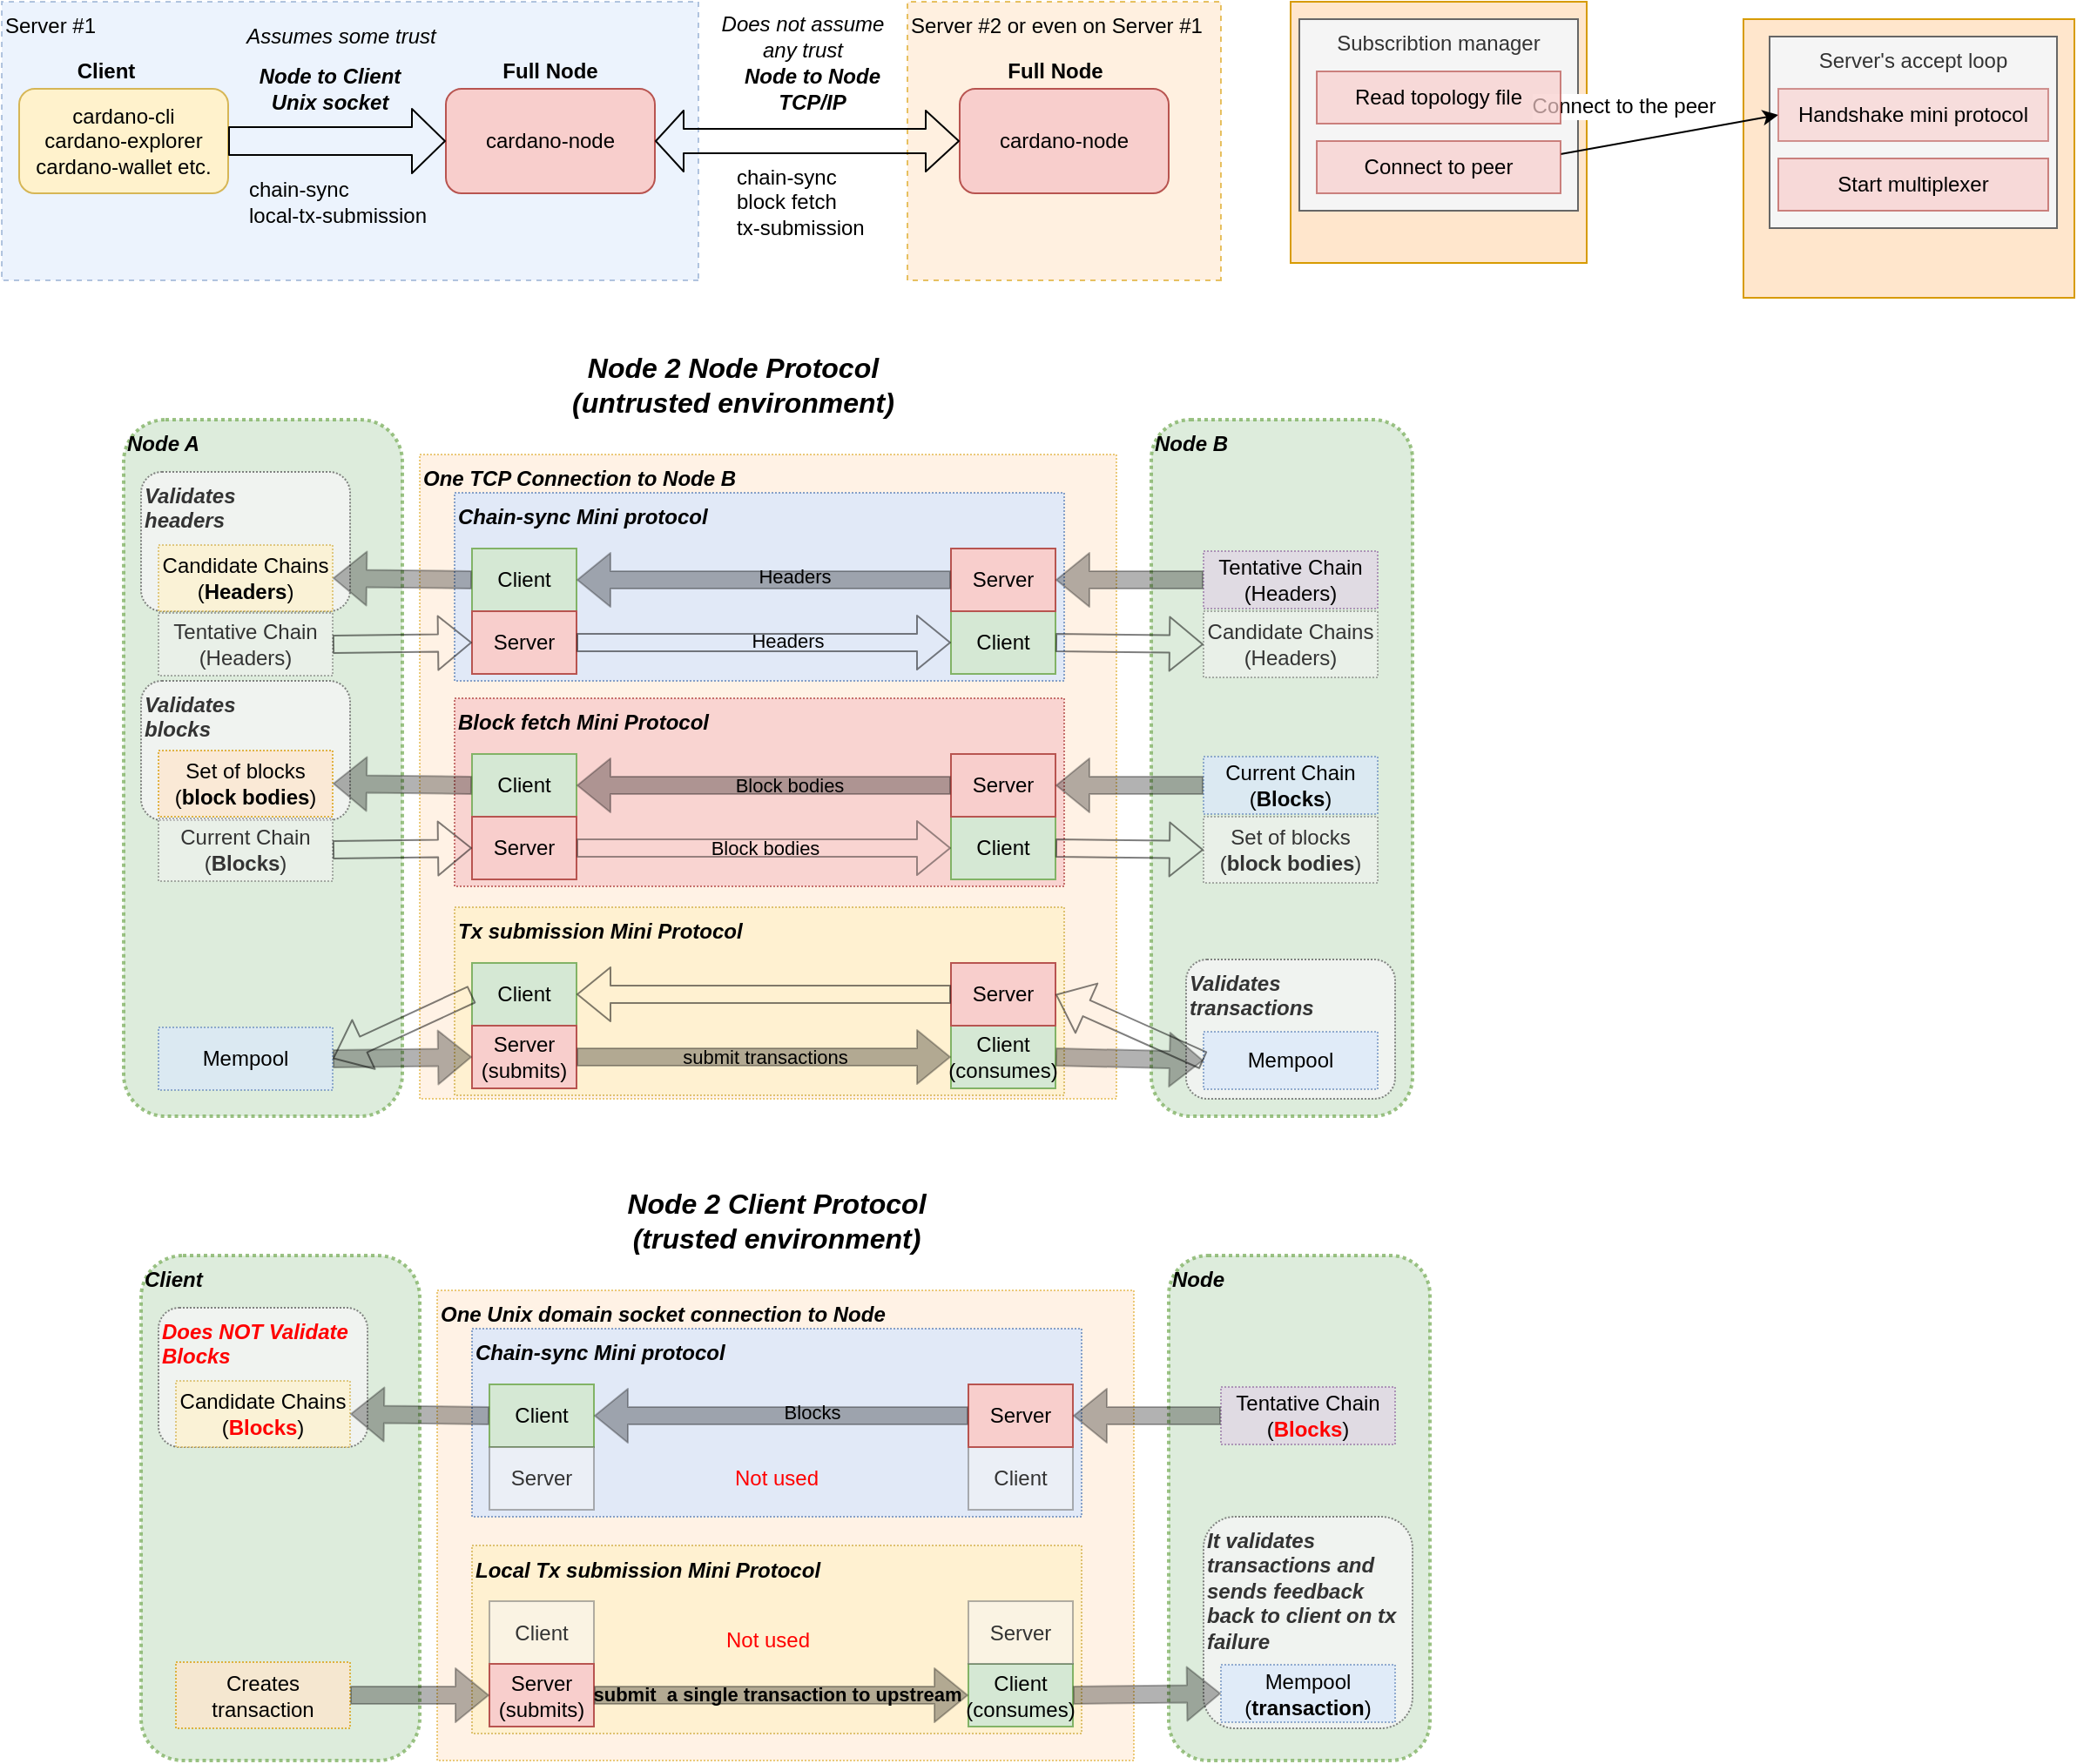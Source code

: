<mxfile version="13.3.0" type="github">
  <diagram id="o-6-cCsUGdHhvSfyFfvp" name="Page-1">
    <mxGraphModel dx="1186" dy="685" grid="1" gridSize="10" guides="1" tooltips="1" connect="1" arrows="1" fold="1" page="1" pageScale="1" pageWidth="1169" pageHeight="827" math="0" shadow="0">
      <root>
        <mxCell id="0" />
        <mxCell id="1" parent="0" />
        <mxCell id="Vj0UT3delDftL0-DLVxF-66" value="Node A" style="rounded=1;whiteSpace=wrap;html=1;dashed=1;dashPattern=1 1;labelBackgroundColor=none;opacity=80;align=left;perimeterSpacing=0;strokeColor=#82b366;strokeWidth=2;verticalAlign=top;fontStyle=3;fillColor=#d5e8d4;" vertex="1" parent="1">
          <mxGeometry x="110" y="280" width="160" height="400" as="geometry" />
        </mxCell>
        <mxCell id="Vj0UT3delDftL0-DLVxF-70" value="Validates &lt;br&gt;blocks" style="rounded=1;whiteSpace=wrap;html=1;dashed=1;dashPattern=1 1;labelBackgroundColor=none;opacity=80;align=left;verticalAlign=top;fillColor=#f5f5f5;strokeColor=#666666;fontStyle=3;fontColor=#333333;" vertex="1" parent="1">
          <mxGeometry x="120" y="430" width="120" height="80" as="geometry" />
        </mxCell>
        <mxCell id="Vj0UT3delDftL0-DLVxF-67" value="Node B" style="rounded=1;whiteSpace=wrap;html=1;dashed=1;dashPattern=1 1;labelBackgroundColor=none;opacity=80;align=left;perimeterSpacing=0;strokeColor=#82b366;strokeWidth=2;verticalAlign=top;fontStyle=3;fillColor=#d5e8d4;" vertex="1" parent="1">
          <mxGeometry x="700" y="280" width="150" height="400" as="geometry" />
        </mxCell>
        <mxCell id="Vj0UT3delDftL0-DLVxF-68" value="Validates transactions" style="rounded=1;whiteSpace=wrap;html=1;dashed=1;dashPattern=1 1;labelBackgroundColor=none;opacity=80;align=left;verticalAlign=top;fillColor=#f5f5f5;strokeColor=#666666;fontStyle=3;fontColor=#333333;" vertex="1" parent="1">
          <mxGeometry x="720" y="590" width="120" height="80" as="geometry" />
        </mxCell>
        <mxCell id="Vj0UT3delDftL0-DLVxF-64" value="Validates &lt;br&gt;headers" style="rounded=1;whiteSpace=wrap;html=1;dashed=1;dashPattern=1 1;labelBackgroundColor=none;opacity=80;align=left;verticalAlign=top;fillColor=#f5f5f5;strokeColor=#666666;fontStyle=3;fontColor=#333333;" vertex="1" parent="1">
          <mxGeometry x="120" y="310" width="120" height="80" as="geometry" />
        </mxCell>
        <mxCell id="Vj0UT3delDftL0-DLVxF-9" value="One TCP Connection to Node B" style="rounded=0;whiteSpace=wrap;html=1;align=left;verticalAlign=top;dashed=1;dashPattern=1 1;fillColor=#ffe6cc;strokeColor=#d79b00;opacity=50;fontStyle=3" vertex="1" parent="1">
          <mxGeometry x="280" y="300" width="400" height="370" as="geometry" />
        </mxCell>
        <mxCell id="Vj0UT3delDftL0-DLVxF-20" value="Chain-sync Mini protocol" style="rounded=0;whiteSpace=wrap;html=1;dashed=1;dashPattern=1 1;opacity=80;align=left;verticalAlign=top;fillColor=#dae8fc;strokeColor=#6c8ebf;fontStyle=3;perimeterSpacing=1;" vertex="1" parent="1">
          <mxGeometry x="300" y="322" width="350" height="108" as="geometry" />
        </mxCell>
        <mxCell id="mXt_HiQNrAfsVmuwmWfo-2" value="Server #2 or even on Server #1" style="rounded=0;whiteSpace=wrap;html=1;shadow=0;verticalAlign=top;align=left;labelBackgroundColor=none;fillColor=#ffe6cc;strokeColor=#d79b00;dashed=1;direction=west;comic=0;opacity=60;" parent="1" vertex="1">
          <mxGeometry x="560" y="40" width="180" height="160" as="geometry" />
        </mxCell>
        <mxCell id="mXt_HiQNrAfsVmuwmWfo-1" value="Server #1" style="rounded=0;whiteSpace=wrap;html=1;shadow=0;verticalAlign=top;align=left;labelBackgroundColor=none;fillColor=#dae8fc;strokeColor=#6c8ebf;dashed=1;direction=west;comic=0;opacity=50;" parent="1" vertex="1">
          <mxGeometry x="40" y="40" width="400" height="160" as="geometry" />
        </mxCell>
        <mxCell id="l2yK3TH7M7PTGYh5xhXL-1" value="cardano-node" style="rounded=1;whiteSpace=wrap;html=1;fillColor=#f8cecc;strokeColor=#b85450;" parent="1" vertex="1">
          <mxGeometry x="295" y="90" width="120" height="60" as="geometry" />
        </mxCell>
        <mxCell id="l2yK3TH7M7PTGYh5xhXL-2" value="cardano-node" style="rounded=1;whiteSpace=wrap;html=1;fillColor=#f8cecc;strokeColor=#b85450;" parent="1" vertex="1">
          <mxGeometry x="590" y="90" width="120" height="60" as="geometry" />
        </mxCell>
        <mxCell id="l2yK3TH7M7PTGYh5xhXL-3" value="cardano-cli&lt;br&gt;cardano-explorer&lt;br&gt;&lt;span&gt;cardano-wallet etc.&lt;/span&gt;" style="rounded=1;whiteSpace=wrap;html=1;align=center;fillColor=#fff2cc;strokeColor=#d6b656;" parent="1" vertex="1">
          <mxGeometry x="50" y="90" width="120" height="60" as="geometry" />
        </mxCell>
        <mxCell id="l2yK3TH7M7PTGYh5xhXL-8" value="chain-sync&lt;br&gt;block fetch&lt;br&gt;tx-submission" style="text;html=1;strokeColor=none;fillColor=none;align=left;verticalAlign=middle;whiteSpace=wrap;rounded=0;" parent="1" vertex="1">
          <mxGeometry x="460" y="135" width="90" height="40" as="geometry" />
        </mxCell>
        <mxCell id="l2yK3TH7M7PTGYh5xhXL-9" value="chain-sync&lt;br&gt;local-tx-submission" style="text;html=1;strokeColor=none;fillColor=none;align=left;verticalAlign=middle;whiteSpace=wrap;rounded=0;" parent="1" vertex="1">
          <mxGeometry x="180" y="140" width="110" height="30" as="geometry" />
        </mxCell>
        <mxCell id="l2yK3TH7M7PTGYh5xhXL-11" value="Full Node" style="text;html=1;strokeColor=none;fillColor=none;align=center;verticalAlign=middle;whiteSpace=wrap;rounded=0;fontSize=12;fontStyle=1" parent="1" vertex="1">
          <mxGeometry x="310" y="70" width="90" height="20" as="geometry" />
        </mxCell>
        <mxCell id="l2yK3TH7M7PTGYh5xhXL-12" value="Client" style="text;html=1;strokeColor=none;fillColor=none;align=center;verticalAlign=middle;whiteSpace=wrap;rounded=0;fontSize=12;fontStyle=1" parent="1" vertex="1">
          <mxGeometry x="80" y="70" width="40" height="20" as="geometry" />
        </mxCell>
        <mxCell id="l2yK3TH7M7PTGYh5xhXL-14" value="" style="rounded=0;whiteSpace=wrap;html=1;fillColor=#ffe6cc;strokeColor=#d79b00;glass=0;shadow=0;comic=0;" parent="1" vertex="1">
          <mxGeometry x="780" y="40" width="170" height="150" as="geometry" />
        </mxCell>
        <mxCell id="l2yK3TH7M7PTGYh5xhXL-16" value="Subscribtion manager" style="rounded=0;whiteSpace=wrap;html=1;shadow=0;glass=0;comic=0;fontSize=12;align=center;fillColor=#f5f5f5;strokeColor=#666666;fontColor=#333333;verticalAlign=top;" parent="1" vertex="1">
          <mxGeometry x="785" y="50" width="160" height="110" as="geometry" />
        </mxCell>
        <mxCell id="l2yK3TH7M7PTGYh5xhXL-17" value="" style="rounded=0;whiteSpace=wrap;html=1;fillColor=#ffe6cc;strokeColor=#d79b00;glass=0;shadow=0;comic=0;" parent="1" vertex="1">
          <mxGeometry x="1040" y="50" width="190" height="160" as="geometry" />
        </mxCell>
        <mxCell id="l2yK3TH7M7PTGYh5xhXL-18" value="Server&#39;s accept loop" style="rounded=0;whiteSpace=wrap;html=1;shadow=0;glass=0;comic=0;fontSize=12;align=center;fillColor=#f5f5f5;strokeColor=#666666;fontColor=#333333;verticalAlign=top;" parent="1" vertex="1">
          <mxGeometry x="1055" y="60" width="165" height="110" as="geometry" />
        </mxCell>
        <mxCell id="l2yK3TH7M7PTGYh5xhXL-19" value="" style="endArrow=classic;html=1;fontSize=12;exitX=1;exitY=0.25;exitDx=0;exitDy=0;entryX=0;entryY=0.5;entryDx=0;entryDy=0;" parent="1" source="l2yK3TH7M7PTGYh5xhXL-27" target="l2yK3TH7M7PTGYh5xhXL-22" edge="1">
          <mxGeometry width="50" height="50" relative="1" as="geometry">
            <mxPoint x="1160" y="130" as="sourcePoint" />
            <mxPoint x="1165" y="88" as="targetPoint" />
          </mxGeometry>
        </mxCell>
        <mxCell id="l2yK3TH7M7PTGYh5xhXL-20" value="Connect to the peer" style="edgeLabel;html=1;align=center;verticalAlign=middle;resizable=0;points=[];fontSize=12;" parent="l2yK3TH7M7PTGYh5xhXL-19" vertex="1" connectable="0">
          <mxGeometry x="-0.104" relative="1" as="geometry">
            <mxPoint x="-20.66" y="-17.89" as="offset" />
          </mxGeometry>
        </mxCell>
        <mxCell id="l2yK3TH7M7PTGYh5xhXL-22" value="Handshake mini protocol" style="rounded=0;whiteSpace=wrap;html=1;shadow=0;glass=0;comic=0;fontSize=12;align=center;fillColor=#f8cecc;strokeColor=#b85450;opacity=60;" parent="1" vertex="1">
          <mxGeometry x="1060" y="90" width="155" height="30" as="geometry" />
        </mxCell>
        <mxCell id="l2yK3TH7M7PTGYh5xhXL-23" value="Start multiplexer" style="rounded=0;whiteSpace=wrap;html=1;shadow=0;glass=0;comic=0;fontSize=12;align=center;fillColor=#f8cecc;strokeColor=#b85450;opacity=70;" parent="1" vertex="1">
          <mxGeometry x="1060" y="130" width="155" height="30" as="geometry" />
        </mxCell>
        <mxCell id="l2yK3TH7M7PTGYh5xhXL-25" value="Read topology file" style="rounded=0;whiteSpace=wrap;html=1;shadow=0;glass=0;comic=0;fontSize=12;opacity=70;align=center;fillColor=#f8cecc;strokeColor=#b85450;" parent="1" vertex="1">
          <mxGeometry x="795" y="80" width="140" height="30" as="geometry" />
        </mxCell>
        <mxCell id="l2yK3TH7M7PTGYh5xhXL-27" value="Connect to peer" style="rounded=0;whiteSpace=wrap;html=1;shadow=0;glass=0;comic=0;fontSize=12;opacity=70;align=center;fillColor=#f8cecc;strokeColor=#b85450;" parent="1" vertex="1">
          <mxGeometry x="795" y="120" width="140" height="30" as="geometry" />
        </mxCell>
        <mxCell id="mXt_HiQNrAfsVmuwmWfo-3" value="Full Node" style="text;html=1;strokeColor=none;fillColor=none;align=center;verticalAlign=middle;whiteSpace=wrap;rounded=0;fontSize=12;fontStyle=1" parent="1" vertex="1">
          <mxGeometry x="600" y="70" width="90" height="20" as="geometry" />
        </mxCell>
        <mxCell id="mXt_HiQNrAfsVmuwmWfo-4" value="" style="shape=flexArrow;endArrow=classic;startArrow=classic;html=1;strokeWidth=1;fontSize=12;width=14;startSize=5;entryX=0;entryY=0.5;entryDx=0;entryDy=0;exitX=1;exitY=0.5;exitDx=0;exitDy=0;" parent="1" source="l2yK3TH7M7PTGYh5xhXL-1" target="l2yK3TH7M7PTGYh5xhXL-2" edge="1">
          <mxGeometry width="50" height="50" relative="1" as="geometry">
            <mxPoint x="430" y="220" as="sourcePoint" />
            <mxPoint x="610" y="200" as="targetPoint" />
          </mxGeometry>
        </mxCell>
        <mxCell id="mXt_HiQNrAfsVmuwmWfo-6" value="Node to Node&lt;br&gt;TCP/IP" style="edgeLabel;html=1;align=center;verticalAlign=middle;resizable=0;points=[];fontSize=12;labelBackgroundColor=none;fontStyle=3" parent="mXt_HiQNrAfsVmuwmWfo-4" vertex="1" connectable="0">
          <mxGeometry x="-0.067" y="3" relative="1" as="geometry">
            <mxPoint x="8" y="-27" as="offset" />
          </mxGeometry>
        </mxCell>
        <mxCell id="mXt_HiQNrAfsVmuwmWfo-5" value="" style="shape=flexArrow;endArrow=classic;html=1;strokeWidth=1;fontSize=12;exitX=1;exitY=0.5;exitDx=0;exitDy=0;entryX=0;entryY=0.5;entryDx=0;entryDy=0;width=16;endSize=6;" parent="1" source="l2yK3TH7M7PTGYh5xhXL-3" target="l2yK3TH7M7PTGYh5xhXL-1" edge="1">
          <mxGeometry width="50" height="50" relative="1" as="geometry">
            <mxPoint x="275" y="270" as="sourcePoint" />
            <mxPoint x="325" y="220" as="targetPoint" />
          </mxGeometry>
        </mxCell>
        <mxCell id="mXt_HiQNrAfsVmuwmWfo-7" value="Node to Client&lt;br&gt;Unix socket" style="edgeLabel;html=1;align=center;verticalAlign=middle;resizable=0;points=[];fontSize=12;labelBackgroundColor=none;fontStyle=3" parent="mXt_HiQNrAfsVmuwmWfo-5" vertex="1" connectable="0">
          <mxGeometry x="-0.246" y="-1" relative="1" as="geometry">
            <mxPoint x="11" y="-31" as="offset" />
          </mxGeometry>
        </mxCell>
        <mxCell id="mXt_HiQNrAfsVmuwmWfo-10" value="Assumes some trust" style="text;html=1;strokeColor=none;fillColor=none;align=center;verticalAlign=middle;whiteSpace=wrap;rounded=0;shadow=0;dashed=1;comic=0;labelBackgroundColor=none;fontSize=12;opacity=60;fontStyle=2" parent="1" vertex="1">
          <mxGeometry x="175" y="50" width="120" height="20" as="geometry" />
        </mxCell>
        <mxCell id="mXt_HiQNrAfsVmuwmWfo-11" value="Does not assume&lt;br&gt;any trust" style="text;html=1;strokeColor=none;fillColor=none;align=center;verticalAlign=middle;whiteSpace=wrap;rounded=0;shadow=0;dashed=1;comic=0;labelBackgroundColor=none;fontSize=12;opacity=60;fontStyle=2" parent="1" vertex="1">
          <mxGeometry x="440" y="50" width="120" height="20" as="geometry" />
        </mxCell>
        <mxCell id="Vj0UT3delDftL0-DLVxF-5" value="" style="group" vertex="1" connectable="0" parent="1">
          <mxGeometry x="310" y="354" width="450" height="180" as="geometry" />
        </mxCell>
        <mxCell id="Vj0UT3delDftL0-DLVxF-1" value="Client" style="rounded=0;whiteSpace=wrap;html=1;fillColor=#d5e8d4;strokeColor=#82b366;" vertex="1" parent="Vj0UT3delDftL0-DLVxF-5">
          <mxGeometry width="60" height="36" as="geometry" />
        </mxCell>
        <mxCell id="Vj0UT3delDftL0-DLVxF-2" value="Server" style="rounded=0;whiteSpace=wrap;html=1;fillColor=#f8cecc;strokeColor=#b85450;" vertex="1" parent="Vj0UT3delDftL0-DLVxF-5">
          <mxGeometry y="36" width="60" height="36" as="geometry" />
        </mxCell>
        <mxCell id="Vj0UT3delDftL0-DLVxF-7" value="" style="shape=flexArrow;endArrow=classic;html=1;exitX=1;exitY=0.5;exitDx=0;exitDy=0;entryX=0;entryY=0.5;entryDx=0;entryDy=0;strokeColor=none;" edge="1" parent="1" source="Vj0UT3delDftL0-DLVxF-1" target="Vj0UT3delDftL0-DLVxF-4">
          <mxGeometry width="50" height="50" relative="1" as="geometry">
            <mxPoint x="560" y="480" as="sourcePoint" />
            <mxPoint x="610" y="430" as="targetPoint" />
          </mxGeometry>
        </mxCell>
        <mxCell id="Vj0UT3delDftL0-DLVxF-3" value="Client" style="rounded=0;whiteSpace=wrap;html=1;fillColor=#d5e8d4;strokeColor=#82b366;" vertex="1" parent="1">
          <mxGeometry x="585" y="390" width="60" height="36" as="geometry" />
        </mxCell>
        <mxCell id="Vj0UT3delDftL0-DLVxF-4" value="Server" style="rounded=0;whiteSpace=wrap;html=1;fillColor=#f8cecc;strokeColor=#b85450;" vertex="1" parent="1">
          <mxGeometry x="585" y="354" width="60" height="36" as="geometry" />
        </mxCell>
        <mxCell id="Vj0UT3delDftL0-DLVxF-15" value="" style="shape=flexArrow;endArrow=classic;html=1;entryX=1;entryY=0.5;entryDx=0;entryDy=0;exitX=0;exitY=0.5;exitDx=0;exitDy=0;shadow=0;comic=0;fillColor=#000000;gradientColor=none;opacity=30;" edge="1" parent="1" source="Vj0UT3delDftL0-DLVxF-4" target="Vj0UT3delDftL0-DLVxF-1">
          <mxGeometry width="50" height="50" relative="1" as="geometry">
            <mxPoint x="690" y="480" as="sourcePoint" />
            <mxPoint x="740" y="430" as="targetPoint" />
          </mxGeometry>
        </mxCell>
        <mxCell id="Vj0UT3delDftL0-DLVxF-59" value="Headers" style="edgeLabel;html=1;align=center;verticalAlign=middle;resizable=0;points=[];labelBackgroundColor=none;" vertex="1" connectable="0" parent="Vj0UT3delDftL0-DLVxF-15">
          <mxGeometry x="-0.163" y="-2" relative="1" as="geometry">
            <mxPoint as="offset" />
          </mxGeometry>
        </mxCell>
        <mxCell id="Vj0UT3delDftL0-DLVxF-16" value="" style="shape=flexArrow;endArrow=classic;html=1;entryX=0;entryY=0.5;entryDx=0;entryDy=0;opacity=50;" edge="1" parent="1" source="Vj0UT3delDftL0-DLVxF-2" target="Vj0UT3delDftL0-DLVxF-3">
          <mxGeometry width="50" height="50" relative="1" as="geometry">
            <mxPoint x="690" y="480" as="sourcePoint" />
            <mxPoint x="740" y="430" as="targetPoint" />
          </mxGeometry>
        </mxCell>
        <mxCell id="Vj0UT3delDftL0-DLVxF-60" value="Headers" style="edgeLabel;html=1;align=center;verticalAlign=middle;resizable=0;points=[];labelBackgroundColor=none;" vertex="1" connectable="0" parent="Vj0UT3delDftL0-DLVxF-16">
          <mxGeometry x="0.126" y="1" relative="1" as="geometry">
            <mxPoint as="offset" />
          </mxGeometry>
        </mxCell>
        <mxCell id="Vj0UT3delDftL0-DLVxF-17" value="Candidate Chains&lt;br&gt;&lt;div&gt;(&lt;b&gt;Headers&lt;/b&gt;)&lt;/div&gt;" style="rounded=0;whiteSpace=wrap;html=1;dashed=1;dashPattern=1 1;opacity=70;align=center;fillColor=#fff2cc;strokeColor=#d6b656;verticalAlign=middle;" vertex="1" parent="1">
          <mxGeometry x="130" y="352" width="100" height="38" as="geometry" />
        </mxCell>
        <mxCell id="Vj0UT3delDftL0-DLVxF-18" value="" style="shape=flexArrow;endArrow=classic;html=1;entryX=1;entryY=0.5;entryDx=0;entryDy=0;exitX=0;exitY=0.5;exitDx=0;exitDy=0;fillColor=#080808;opacity=30;" edge="1" parent="1" source="Vj0UT3delDftL0-DLVxF-1" target="Vj0UT3delDftL0-DLVxF-17">
          <mxGeometry width="50" height="50" relative="1" as="geometry">
            <mxPoint x="680" y="480" as="sourcePoint" />
            <mxPoint x="730" y="430" as="targetPoint" />
          </mxGeometry>
        </mxCell>
        <mxCell id="Vj0UT3delDftL0-DLVxF-21" value="Tentative Chain&lt;br&gt;&lt;div&gt;&lt;span&gt;(Headers)&lt;/span&gt;&lt;/div&gt;" style="rounded=0;whiteSpace=wrap;html=1;dashed=1;dashPattern=1 1;opacity=70;align=center;fillColor=#e1d5e7;strokeColor=#9673a6;verticalAlign=middle;" vertex="1" parent="1">
          <mxGeometry x="730" y="355.5" width="100" height="33" as="geometry" />
        </mxCell>
        <mxCell id="Vj0UT3delDftL0-DLVxF-22" value="" style="shape=flexArrow;endArrow=classic;html=1;entryX=1;entryY=0.5;entryDx=0;entryDy=0;exitX=0;exitY=0.5;exitDx=0;exitDy=0;fillColor=#000000;opacity=30;" edge="1" parent="1" source="Vj0UT3delDftL0-DLVxF-21" target="Vj0UT3delDftL0-DLVxF-4">
          <mxGeometry width="50" height="50" relative="1" as="geometry">
            <mxPoint x="630" y="480" as="sourcePoint" />
            <mxPoint x="680" y="430" as="targetPoint" />
          </mxGeometry>
        </mxCell>
        <mxCell id="Vj0UT3delDftL0-DLVxF-23" value="Tentative Chain&lt;br&gt;&lt;div&gt;&lt;span&gt;(Headers)&lt;/span&gt;&lt;/div&gt;" style="rounded=0;whiteSpace=wrap;html=1;dashed=1;dashPattern=1 1;opacity=50;align=center;fillColor=#f5f5f5;strokeColor=#666666;verticalAlign=middle;fontColor=#333333;" vertex="1" parent="1">
          <mxGeometry x="130" y="391" width="100" height="36" as="geometry" />
        </mxCell>
        <mxCell id="Vj0UT3delDftL0-DLVxF-24" value="Candidate Chains&lt;br&gt;&lt;div style=&quot;&quot;&gt;&lt;span&gt;(Headers)&lt;/span&gt;&lt;/div&gt;" style="rounded=0;whiteSpace=wrap;html=1;dashed=1;dashPattern=1 1;opacity=50;align=center;fillColor=#f5f5f5;strokeColor=#666666;verticalAlign=middle;fontColor=#333333;" vertex="1" parent="1">
          <mxGeometry x="730" y="390" width="100" height="38" as="geometry" />
        </mxCell>
        <mxCell id="Vj0UT3delDftL0-DLVxF-25" value="" style="shape=flexArrow;endArrow=classic;html=1;entryX=0;entryY=0.5;entryDx=0;entryDy=0;exitX=1;exitY=0.5;exitDx=0;exitDy=0;opacity=50;" edge="1" parent="1" source="Vj0UT3delDftL0-DLVxF-3" target="Vj0UT3delDftL0-DLVxF-24">
          <mxGeometry width="50" height="50" relative="1" as="geometry">
            <mxPoint x="410" y="510" as="sourcePoint" />
            <mxPoint x="460" y="460" as="targetPoint" />
          </mxGeometry>
        </mxCell>
        <mxCell id="Vj0UT3delDftL0-DLVxF-26" value="" style="shape=flexArrow;endArrow=classic;html=1;entryX=0;entryY=0.5;entryDx=0;entryDy=0;exitX=1;exitY=0.5;exitDx=0;exitDy=0;opacity=50;" edge="1" parent="1" source="Vj0UT3delDftL0-DLVxF-23" target="Vj0UT3delDftL0-DLVxF-2">
          <mxGeometry width="50" height="50" relative="1" as="geometry">
            <mxPoint x="215" y="490" as="sourcePoint" />
            <mxPoint x="265" y="440" as="targetPoint" />
          </mxGeometry>
        </mxCell>
        <mxCell id="Vj0UT3delDftL0-DLVxF-27" value="Block fetch Mini Protocol" style="rounded=0;whiteSpace=wrap;html=1;dashed=1;dashPattern=1 1;opacity=80;align=left;verticalAlign=top;fillColor=#f8cecc;strokeColor=#b85450;fontStyle=3" vertex="1" parent="1">
          <mxGeometry x="300" y="440" width="350" height="108" as="geometry" />
        </mxCell>
        <mxCell id="Vj0UT3delDftL0-DLVxF-28" value="Client" style="rounded=0;whiteSpace=wrap;html=1;fillColor=#d5e8d4;strokeColor=#82b366;" vertex="1" parent="1">
          <mxGeometry x="310" y="472" width="60" height="36" as="geometry" />
        </mxCell>
        <mxCell id="Vj0UT3delDftL0-DLVxF-29" value="Server" style="rounded=0;whiteSpace=wrap;html=1;fillColor=#f8cecc;strokeColor=#b85450;" vertex="1" parent="1">
          <mxGeometry x="310" y="508" width="60" height="36" as="geometry" />
        </mxCell>
        <mxCell id="Vj0UT3delDftL0-DLVxF-30" value="" style="shape=flexArrow;endArrow=classic;html=1;exitX=1;exitY=0.5;exitDx=0;exitDy=0;entryX=0;entryY=0.5;entryDx=0;entryDy=0;strokeColor=none;" edge="1" parent="1" source="Vj0UT3delDftL0-DLVxF-28" target="Vj0UT3delDftL0-DLVxF-32">
          <mxGeometry width="50" height="50" relative="1" as="geometry">
            <mxPoint x="560" y="598" as="sourcePoint" />
            <mxPoint x="610" y="548" as="targetPoint" />
          </mxGeometry>
        </mxCell>
        <mxCell id="Vj0UT3delDftL0-DLVxF-31" value="Client" style="rounded=0;whiteSpace=wrap;html=1;fillColor=#d5e8d4;strokeColor=#82b366;" vertex="1" parent="1">
          <mxGeometry x="585" y="508" width="60" height="36" as="geometry" />
        </mxCell>
        <mxCell id="Vj0UT3delDftL0-DLVxF-32" value="Server" style="rounded=0;whiteSpace=wrap;html=1;fillColor=#f8cecc;strokeColor=#b85450;" vertex="1" parent="1">
          <mxGeometry x="585" y="472" width="60" height="36" as="geometry" />
        </mxCell>
        <mxCell id="Vj0UT3delDftL0-DLVxF-33" value="" style="shape=flexArrow;endArrow=classic;html=1;entryX=1;entryY=0.5;entryDx=0;entryDy=0;exitX=0;exitY=0.5;exitDx=0;exitDy=0;fillColor=#000000;opacity=30;" edge="1" parent="1" source="Vj0UT3delDftL0-DLVxF-32" target="Vj0UT3delDftL0-DLVxF-28">
          <mxGeometry width="50" height="50" relative="1" as="geometry">
            <mxPoint x="690" y="598" as="sourcePoint" />
            <mxPoint x="740" y="548" as="targetPoint" />
          </mxGeometry>
        </mxCell>
        <mxCell id="Vj0UT3delDftL0-DLVxF-61" value="Block bodies" style="edgeLabel;html=1;align=center;verticalAlign=middle;resizable=0;points=[];labelBackgroundColor=none;" vertex="1" connectable="0" parent="Vj0UT3delDftL0-DLVxF-33">
          <mxGeometry x="-0.135" y="-2" relative="1" as="geometry">
            <mxPoint y="2" as="offset" />
          </mxGeometry>
        </mxCell>
        <mxCell id="Vj0UT3delDftL0-DLVxF-34" value="" style="shape=flexArrow;endArrow=classic;html=1;entryX=0;entryY=0.5;entryDx=0;entryDy=0;opacity=40;" edge="1" parent="1" source="Vj0UT3delDftL0-DLVxF-29" target="Vj0UT3delDftL0-DLVxF-31">
          <mxGeometry width="50" height="50" relative="1" as="geometry">
            <mxPoint x="690" y="598" as="sourcePoint" />
            <mxPoint x="740" y="548" as="targetPoint" />
          </mxGeometry>
        </mxCell>
        <mxCell id="Vj0UT3delDftL0-DLVxF-62" value="Block bodies" style="edgeLabel;html=1;align=center;verticalAlign=middle;resizable=0;points=[];labelBackgroundColor=none;" vertex="1" connectable="0" parent="Vj0UT3delDftL0-DLVxF-34">
          <mxGeometry x="0.005" relative="1" as="geometry">
            <mxPoint as="offset" />
          </mxGeometry>
        </mxCell>
        <mxCell id="Vj0UT3delDftL0-DLVxF-35" value="Set of blocks&lt;br&gt;(&lt;b&gt;block bodies&lt;/b&gt;)" style="rounded=0;whiteSpace=wrap;html=1;dashed=1;dashPattern=1 1;opacity=70;align=center;fillColor=#ffe6cc;strokeColor=#d79b00;verticalAlign=middle;" vertex="1" parent="1">
          <mxGeometry x="130" y="470" width="100" height="38" as="geometry" />
        </mxCell>
        <mxCell id="Vj0UT3delDftL0-DLVxF-36" value="" style="shape=flexArrow;endArrow=classic;html=1;entryX=1;entryY=0.5;entryDx=0;entryDy=0;exitX=0;exitY=0.5;exitDx=0;exitDy=0;fillColor=#000000;opacity=30;" edge="1" parent="1" source="Vj0UT3delDftL0-DLVxF-28" target="Vj0UT3delDftL0-DLVxF-35">
          <mxGeometry width="50" height="50" relative="1" as="geometry">
            <mxPoint x="680" y="598" as="sourcePoint" />
            <mxPoint x="730" y="548" as="targetPoint" />
          </mxGeometry>
        </mxCell>
        <mxCell id="Vj0UT3delDftL0-DLVxF-37" value="Current Chain&lt;br&gt;&lt;div&gt;(&lt;b&gt;Blocks&lt;/b&gt;)&lt;/div&gt;" style="rounded=0;whiteSpace=wrap;html=1;dashed=1;dashPattern=1 1;opacity=70;align=center;fillColor=#dae8fc;strokeColor=#6c8ebf;verticalAlign=middle;" vertex="1" parent="1">
          <mxGeometry x="730" y="473.5" width="100" height="33" as="geometry" />
        </mxCell>
        <mxCell id="Vj0UT3delDftL0-DLVxF-38" value="" style="shape=flexArrow;endArrow=classic;html=1;entryX=1;entryY=0.5;entryDx=0;entryDy=0;exitX=0;exitY=0.5;exitDx=0;exitDy=0;fillColor=#000000;opacity=30;" edge="1" parent="1" source="Vj0UT3delDftL0-DLVxF-37" target="Vj0UT3delDftL0-DLVxF-32">
          <mxGeometry width="50" height="50" relative="1" as="geometry">
            <mxPoint x="630" y="598" as="sourcePoint" />
            <mxPoint x="680" y="548" as="targetPoint" />
          </mxGeometry>
        </mxCell>
        <mxCell id="Vj0UT3delDftL0-DLVxF-39" value="Current Chain&lt;br&gt;&lt;div&gt;(&lt;b&gt;Blocks&lt;/b&gt;)&lt;/div&gt;" style="rounded=0;whiteSpace=wrap;html=1;dashed=1;dashPattern=1 1;opacity=50;align=center;fillColor=#f5f5f5;strokeColor=#666666;verticalAlign=middle;fontColor=#333333;" vertex="1" parent="1">
          <mxGeometry x="130" y="509" width="100" height="36" as="geometry" />
        </mxCell>
        <mxCell id="Vj0UT3delDftL0-DLVxF-40" value="Set of blocks&lt;br&gt;(&lt;b&gt;block bodies&lt;/b&gt;)" style="rounded=0;whiteSpace=wrap;html=1;dashed=1;dashPattern=1 1;opacity=50;align=center;fillColor=#f5f5f5;strokeColor=#666666;verticalAlign=middle;fontColor=#333333;" vertex="1" parent="1">
          <mxGeometry x="730" y="508" width="100" height="38" as="geometry" />
        </mxCell>
        <mxCell id="Vj0UT3delDftL0-DLVxF-41" value="" style="shape=flexArrow;endArrow=classic;html=1;entryX=0;entryY=0.5;entryDx=0;entryDy=0;exitX=1;exitY=0.5;exitDx=0;exitDy=0;opacity=50;" edge="1" parent="1" source="Vj0UT3delDftL0-DLVxF-31" target="Vj0UT3delDftL0-DLVxF-40">
          <mxGeometry width="50" height="50" relative="1" as="geometry">
            <mxPoint x="410" y="628" as="sourcePoint" />
            <mxPoint x="460" y="578" as="targetPoint" />
          </mxGeometry>
        </mxCell>
        <mxCell id="Vj0UT3delDftL0-DLVxF-42" value="" style="shape=flexArrow;endArrow=classic;html=1;entryX=0;entryY=0.5;entryDx=0;entryDy=0;exitX=1;exitY=0.5;exitDx=0;exitDy=0;opacity=50;" edge="1" parent="1" source="Vj0UT3delDftL0-DLVxF-39" target="Vj0UT3delDftL0-DLVxF-29">
          <mxGeometry width="50" height="50" relative="1" as="geometry">
            <mxPoint x="215" y="608" as="sourcePoint" />
            <mxPoint x="265" y="558" as="targetPoint" />
          </mxGeometry>
        </mxCell>
        <mxCell id="Vj0UT3delDftL0-DLVxF-43" value="Tx submission Mini Protocol" style="rounded=0;whiteSpace=wrap;html=1;dashed=1;dashPattern=1 1;opacity=80;align=left;verticalAlign=top;fillColor=#fff2cc;strokeColor=#d6b656;fontStyle=3" vertex="1" parent="1">
          <mxGeometry x="300" y="560" width="350" height="108" as="geometry" />
        </mxCell>
        <mxCell id="Vj0UT3delDftL0-DLVxF-44" value="Client" style="rounded=0;whiteSpace=wrap;html=1;fillColor=#d5e8d4;strokeColor=#82b366;" vertex="1" parent="1">
          <mxGeometry x="310" y="592" width="60" height="36" as="geometry" />
        </mxCell>
        <mxCell id="Vj0UT3delDftL0-DLVxF-45" value="Server&lt;br&gt;(submits)" style="rounded=0;whiteSpace=wrap;html=1;fillColor=#f8cecc;strokeColor=#b85450;" vertex="1" parent="1">
          <mxGeometry x="310" y="628" width="60" height="36" as="geometry" />
        </mxCell>
        <mxCell id="Vj0UT3delDftL0-DLVxF-46" value="" style="shape=flexArrow;endArrow=classic;html=1;exitX=1;exitY=0.5;exitDx=0;exitDy=0;entryX=0;entryY=0.5;entryDx=0;entryDy=0;strokeColor=none;" edge="1" parent="1" source="Vj0UT3delDftL0-DLVxF-44" target="Vj0UT3delDftL0-DLVxF-48">
          <mxGeometry width="50" height="50" relative="1" as="geometry">
            <mxPoint x="560" y="718" as="sourcePoint" />
            <mxPoint x="610" y="668" as="targetPoint" />
          </mxGeometry>
        </mxCell>
        <mxCell id="Vj0UT3delDftL0-DLVxF-47" value="Client (consumes)" style="rounded=0;whiteSpace=wrap;html=1;fillColor=#d5e8d4;strokeColor=#82b366;" vertex="1" parent="1">
          <mxGeometry x="585" y="628" width="60" height="36" as="geometry" />
        </mxCell>
        <mxCell id="Vj0UT3delDftL0-DLVxF-48" value="Server" style="rounded=0;whiteSpace=wrap;html=1;fillColor=#f8cecc;strokeColor=#b85450;" vertex="1" parent="1">
          <mxGeometry x="585" y="592" width="60" height="36" as="geometry" />
        </mxCell>
        <mxCell id="Vj0UT3delDftL0-DLVxF-53" value="Mempool" style="rounded=0;whiteSpace=wrap;html=1;dashed=1;dashPattern=1 1;opacity=70;align=center;fillColor=#dae8fc;strokeColor=#6c8ebf;verticalAlign=middle;" vertex="1" parent="1">
          <mxGeometry x="730" y="631.5" width="100" height="33" as="geometry" />
        </mxCell>
        <mxCell id="Vj0UT3delDftL0-DLVxF-55" value="Mempool" style="rounded=0;whiteSpace=wrap;html=1;dashed=1;dashPattern=1 1;opacity=70;align=center;fillColor=#dae8fc;strokeColor=#6c8ebf;verticalAlign=middle;" vertex="1" parent="1">
          <mxGeometry x="130" y="629" width="100" height="36" as="geometry" />
        </mxCell>
        <mxCell id="Vj0UT3delDftL0-DLVxF-71" value="Node 2 Node Protocol&lt;br&gt;(untrusted environment)" style="text;html=1;strokeColor=none;fillColor=none;align=center;verticalAlign=middle;whiteSpace=wrap;rounded=0;dashed=1;dashPattern=1 1;labelBackgroundColor=none;opacity=80;fontSize=16;fontStyle=3" vertex="1" parent="1">
          <mxGeometry x="360" y="250" width="200" height="20" as="geometry" />
        </mxCell>
        <mxCell id="Vj0UT3delDftL0-DLVxF-72" value="" style="shape=flexArrow;endArrow=classic;html=1;labelBackgroundColor=none;fontSize=16;entryX=0;entryY=0.5;entryDx=0;entryDy=0;exitX=1;exitY=0.5;exitDx=0;exitDy=0;opacity=30;fillColor=#000000;" edge="1" parent="1" source="Vj0UT3delDftL0-DLVxF-55" target="Vj0UT3delDftL0-DLVxF-45">
          <mxGeometry width="50" height="50" relative="1" as="geometry">
            <mxPoint x="110" y="760" as="sourcePoint" />
            <mxPoint x="160" y="710" as="targetPoint" />
          </mxGeometry>
        </mxCell>
        <mxCell id="Vj0UT3delDftL0-DLVxF-73" value="Client" style="rounded=1;whiteSpace=wrap;html=1;dashed=1;dashPattern=1 1;labelBackgroundColor=none;opacity=80;align=left;perimeterSpacing=0;strokeColor=#82b366;strokeWidth=2;verticalAlign=top;fontStyle=3;fillColor=#d5e8d4;" vertex="1" parent="1">
          <mxGeometry x="120" y="760" width="160" height="290" as="geometry" />
        </mxCell>
        <mxCell id="Vj0UT3delDftL0-DLVxF-75" value="Node" style="rounded=1;whiteSpace=wrap;html=1;dashed=1;dashPattern=1 1;labelBackgroundColor=none;opacity=80;align=left;perimeterSpacing=0;strokeColor=#82b366;strokeWidth=2;verticalAlign=top;fontStyle=3;fillColor=#d5e8d4;" vertex="1" parent="1">
          <mxGeometry x="710" y="760" width="150" height="290" as="geometry" />
        </mxCell>
        <mxCell id="Vj0UT3delDftL0-DLVxF-76" value="It validates transactions and sends feedback back to client on tx failure" style="rounded=1;whiteSpace=wrap;html=1;dashed=1;dashPattern=1 1;labelBackgroundColor=none;opacity=80;align=left;verticalAlign=top;fillColor=#f5f5f5;strokeColor=#666666;fontColor=#333333;fontStyle=3" vertex="1" parent="1">
          <mxGeometry x="730" y="910" width="120" height="121.5" as="geometry" />
        </mxCell>
        <mxCell id="Vj0UT3delDftL0-DLVxF-77" value="&lt;font color=&quot;#ff0000&quot;&gt;Does NOT Validate&amp;nbsp;&lt;br&gt;Blocks&lt;/font&gt;" style="rounded=1;whiteSpace=wrap;html=1;dashed=1;dashPattern=1 1;labelBackgroundColor=none;opacity=80;align=left;verticalAlign=top;fillColor=#f5f5f5;strokeColor=#666666;fontColor=#333333;fontStyle=3" vertex="1" parent="1">
          <mxGeometry x="130" y="790" width="120" height="80" as="geometry" />
        </mxCell>
        <mxCell id="Vj0UT3delDftL0-DLVxF-78" value="One Unix domain socket connection to Node" style="rounded=0;whiteSpace=wrap;html=1;align=left;verticalAlign=top;dashed=1;dashPattern=1 1;fillColor=#ffe6cc;strokeColor=#d79b00;opacity=50;fontStyle=3" vertex="1" parent="1">
          <mxGeometry x="290" y="780" width="400" height="270" as="geometry" />
        </mxCell>
        <mxCell id="Vj0UT3delDftL0-DLVxF-79" value="Chain-sync Mini protocol" style="rounded=0;whiteSpace=wrap;html=1;dashed=1;dashPattern=1 1;opacity=80;align=left;verticalAlign=top;fillColor=#dae8fc;strokeColor=#6c8ebf;fontStyle=3;perimeterSpacing=1;" vertex="1" parent="1">
          <mxGeometry x="310" y="802" width="350" height="108" as="geometry" />
        </mxCell>
        <mxCell id="Vj0UT3delDftL0-DLVxF-80" value="" style="group" vertex="1" connectable="0" parent="1">
          <mxGeometry x="320" y="834" width="450" height="180" as="geometry" />
        </mxCell>
        <mxCell id="Vj0UT3delDftL0-DLVxF-81" value="Client" style="rounded=0;whiteSpace=wrap;html=1;fillColor=#d5e8d4;strokeColor=#82b366;" vertex="1" parent="Vj0UT3delDftL0-DLVxF-80">
          <mxGeometry width="60" height="36" as="geometry" />
        </mxCell>
        <mxCell id="Vj0UT3delDftL0-DLVxF-82" value="Server" style="rounded=0;whiteSpace=wrap;html=1;fillColor=#f5f5f5;strokeColor=#666666;fontColor=#333333;opacity=50;" vertex="1" parent="Vj0UT3delDftL0-DLVxF-80">
          <mxGeometry y="36" width="60" height="36" as="geometry" />
        </mxCell>
        <mxCell id="Vj0UT3delDftL0-DLVxF-83" value="" style="shape=flexArrow;endArrow=classic;html=1;exitX=1;exitY=0.5;exitDx=0;exitDy=0;entryX=0;entryY=0.5;entryDx=0;entryDy=0;strokeColor=none;" edge="1" parent="1" source="Vj0UT3delDftL0-DLVxF-81" target="Vj0UT3delDftL0-DLVxF-85">
          <mxGeometry width="50" height="50" relative="1" as="geometry">
            <mxPoint x="570" y="960" as="sourcePoint" />
            <mxPoint x="620" y="910" as="targetPoint" />
          </mxGeometry>
        </mxCell>
        <mxCell id="Vj0UT3delDftL0-DLVxF-84" value="Client" style="rounded=0;whiteSpace=wrap;html=1;fillColor=#f5f5f5;strokeColor=#666666;fontColor=#333333;opacity=50;" vertex="1" parent="1">
          <mxGeometry x="595" y="870" width="60" height="36" as="geometry" />
        </mxCell>
        <mxCell id="Vj0UT3delDftL0-DLVxF-85" value="Server" style="rounded=0;whiteSpace=wrap;html=1;fillColor=#f8cecc;strokeColor=#b85450;" vertex="1" parent="1">
          <mxGeometry x="595" y="834" width="60" height="36" as="geometry" />
        </mxCell>
        <mxCell id="Vj0UT3delDftL0-DLVxF-86" value="" style="shape=flexArrow;endArrow=classic;html=1;entryX=1;entryY=0.5;entryDx=0;entryDy=0;exitX=0;exitY=0.5;exitDx=0;exitDy=0;opacity=30;fillColor=#000000;" edge="1" parent="1" source="Vj0UT3delDftL0-DLVxF-85" target="Vj0UT3delDftL0-DLVxF-81">
          <mxGeometry width="50" height="50" relative="1" as="geometry">
            <mxPoint x="700" y="960" as="sourcePoint" />
            <mxPoint x="750" y="910" as="targetPoint" />
          </mxGeometry>
        </mxCell>
        <mxCell id="Vj0UT3delDftL0-DLVxF-87" value="Blocks" style="edgeLabel;html=1;align=center;verticalAlign=middle;resizable=0;points=[];labelBackgroundColor=none;" vertex="1" connectable="0" parent="Vj0UT3delDftL0-DLVxF-86">
          <mxGeometry x="-0.163" y="-2" relative="1" as="geometry">
            <mxPoint as="offset" />
          </mxGeometry>
        </mxCell>
        <mxCell id="Vj0UT3delDftL0-DLVxF-90" value="Candidate Chains&lt;br&gt;&lt;div&gt;(&lt;b&gt;&lt;font color=&quot;#ff0000&quot;&gt;Blocks&lt;/font&gt;&lt;/b&gt;)&lt;/div&gt;" style="rounded=0;whiteSpace=wrap;html=1;dashed=1;dashPattern=1 1;opacity=70;align=center;fillColor=#fff2cc;strokeColor=#d6b656;verticalAlign=middle;" vertex="1" parent="1">
          <mxGeometry x="140" y="832" width="100" height="38" as="geometry" />
        </mxCell>
        <mxCell id="Vj0UT3delDftL0-DLVxF-91" value="" style="shape=flexArrow;endArrow=classic;html=1;entryX=1;entryY=0.5;entryDx=0;entryDy=0;exitX=0;exitY=0.5;exitDx=0;exitDy=0;opacity=30;fillColor=#000000;" edge="1" parent="1" source="Vj0UT3delDftL0-DLVxF-81" target="Vj0UT3delDftL0-DLVxF-90">
          <mxGeometry width="50" height="50" relative="1" as="geometry">
            <mxPoint x="690" y="960" as="sourcePoint" />
            <mxPoint x="740" y="910" as="targetPoint" />
          </mxGeometry>
        </mxCell>
        <mxCell id="Vj0UT3delDftL0-DLVxF-92" value="Tentative Chain&lt;br&gt;&lt;div&gt;(&lt;b&gt;&lt;font color=&quot;#ff0000&quot;&gt;Blocks&lt;/font&gt;&lt;/b&gt;)&lt;/div&gt;" style="rounded=0;whiteSpace=wrap;html=1;dashed=1;dashPattern=1 1;opacity=70;align=center;fillColor=#e1d5e7;strokeColor=#9673a6;verticalAlign=middle;" vertex="1" parent="1">
          <mxGeometry x="740" y="835.5" width="100" height="33" as="geometry" />
        </mxCell>
        <mxCell id="Vj0UT3delDftL0-DLVxF-93" value="" style="shape=flexArrow;endArrow=classic;html=1;entryX=1;entryY=0.5;entryDx=0;entryDy=0;exitX=0;exitY=0.5;exitDx=0;exitDy=0;opacity=30;fillColor=#000000;" edge="1" parent="1" source="Vj0UT3delDftL0-DLVxF-92" target="Vj0UT3delDftL0-DLVxF-85">
          <mxGeometry width="50" height="50" relative="1" as="geometry">
            <mxPoint x="640" y="960" as="sourcePoint" />
            <mxPoint x="690" y="910" as="targetPoint" />
          </mxGeometry>
        </mxCell>
        <mxCell id="Vj0UT3delDftL0-DLVxF-116" value="Local Tx submission Mini Protocol" style="rounded=0;whiteSpace=wrap;html=1;dashed=1;dashPattern=1 1;opacity=80;align=left;verticalAlign=top;fillColor=#fff2cc;strokeColor=#d6b656;fontStyle=3" vertex="1" parent="1">
          <mxGeometry x="310" y="926.5" width="350" height="108" as="geometry" />
        </mxCell>
        <mxCell id="Vj0UT3delDftL0-DLVxF-117" value="Client" style="rounded=0;whiteSpace=wrap;html=1;fillColor=#f5f5f5;strokeColor=#666666;fontColor=#333333;opacity=50;" vertex="1" parent="1">
          <mxGeometry x="320" y="958.5" width="60" height="36" as="geometry" />
        </mxCell>
        <mxCell id="Vj0UT3delDftL0-DLVxF-118" value="Server&lt;br&gt;(submits)" style="rounded=0;whiteSpace=wrap;html=1;fillColor=#f8cecc;strokeColor=#b85450;" vertex="1" parent="1">
          <mxGeometry x="320" y="994.5" width="60" height="36" as="geometry" />
        </mxCell>
        <mxCell id="Vj0UT3delDftL0-DLVxF-119" value="" style="shape=flexArrow;endArrow=classic;html=1;exitX=1;exitY=0.5;exitDx=0;exitDy=0;entryX=0;entryY=0.5;entryDx=0;entryDy=0;strokeColor=none;" edge="1" parent="1" source="Vj0UT3delDftL0-DLVxF-134" target="Vj0UT3delDftL0-DLVxF-121">
          <mxGeometry width="50" height="50" relative="1" as="geometry">
            <mxPoint x="570" y="1084.5" as="sourcePoint" />
            <mxPoint x="620" y="1034.5" as="targetPoint" />
          </mxGeometry>
        </mxCell>
        <mxCell id="Vj0UT3delDftL0-DLVxF-120" value="Client&lt;br&gt;(consumes)" style="rounded=0;whiteSpace=wrap;html=1;fillColor=#d5e8d4;strokeColor=#82b366;" vertex="1" parent="1">
          <mxGeometry x="595" y="994.5" width="60" height="36" as="geometry" />
        </mxCell>
        <mxCell id="Vj0UT3delDftL0-DLVxF-121" value="Server" style="rounded=0;whiteSpace=wrap;html=1;fillColor=#f5f5f5;strokeColor=#666666;fontColor=#333333;opacity=50;" vertex="1" parent="1">
          <mxGeometry x="595" y="958.5" width="60" height="36" as="geometry" />
        </mxCell>
        <mxCell id="Vj0UT3delDftL0-DLVxF-123" value="" style="shape=flexArrow;endArrow=classic;html=1;entryX=0;entryY=0.5;entryDx=0;entryDy=0;exitX=1;exitY=0.5;exitDx=0;exitDy=0;opacity=30;fillColor=#000000;" edge="1" parent="1" target="Vj0UT3delDftL0-DLVxF-120" source="Vj0UT3delDftL0-DLVxF-118">
          <mxGeometry width="50" height="50" relative="1" as="geometry">
            <mxPoint x="380" y="976.5" as="sourcePoint" />
            <mxPoint x="600" y="1046.5" as="targetPoint" />
          </mxGeometry>
        </mxCell>
        <mxCell id="Vj0UT3delDftL0-DLVxF-124" value="&lt;b&gt;submit&amp;nbsp; a single transaction to upstream&lt;/b&gt;" style="edgeLabel;html=1;align=center;verticalAlign=middle;resizable=0;points=[];labelBackgroundColor=none;" vertex="1" connectable="0" parent="Vj0UT3delDftL0-DLVxF-123">
          <mxGeometry x="-0.088" y="2" relative="1" as="geometry">
            <mxPoint x="7" y="1" as="offset" />
          </mxGeometry>
        </mxCell>
        <mxCell id="Vj0UT3delDftL0-DLVxF-125" value="Creates transaction" style="rounded=0;whiteSpace=wrap;html=1;dashed=1;dashPattern=1 1;opacity=70;align=center;fillColor=#ffe6cc;strokeColor=#d79b00;verticalAlign=middle;" vertex="1" parent="1">
          <mxGeometry x="140" y="993.5" width="100" height="38" as="geometry" />
        </mxCell>
        <mxCell id="Vj0UT3delDftL0-DLVxF-126" value="Mempool&lt;br&gt;(&lt;b&gt;transaction&lt;/b&gt;)" style="rounded=0;whiteSpace=wrap;html=1;dashed=1;dashPattern=1 1;opacity=70;align=center;fillColor=#dae8fc;strokeColor=#6c8ebf;verticalAlign=middle;" vertex="1" parent="1">
          <mxGeometry x="740" y="995" width="100" height="33" as="geometry" />
        </mxCell>
        <mxCell id="Vj0UT3delDftL0-DLVxF-129" value="Node 2 Client Protocol&lt;br&gt;(trusted environment)" style="text;html=1;strokeColor=none;fillColor=none;align=center;verticalAlign=middle;whiteSpace=wrap;rounded=0;dashed=1;dashPattern=1 1;labelBackgroundColor=none;opacity=80;fontSize=16;fontStyle=3" vertex="1" parent="1">
          <mxGeometry x="385" y="730" width="200" height="20" as="geometry" />
        </mxCell>
        <mxCell id="Vj0UT3delDftL0-DLVxF-130" value="" style="shape=flexArrow;endArrow=classic;html=1;labelBackgroundColor=none;fontSize=16;entryX=0;entryY=0.5;entryDx=0;entryDy=0;exitX=1;exitY=0.5;exitDx=0;exitDy=0;opacity=30;fillColor=#000000;" edge="1" parent="1" source="Vj0UT3delDftL0-DLVxF-125" target="Vj0UT3delDftL0-DLVxF-118">
          <mxGeometry width="50" height="50" relative="1" as="geometry">
            <mxPoint x="120" y="1126.5" as="sourcePoint" />
            <mxPoint x="170" y="1076.5" as="targetPoint" />
          </mxGeometry>
        </mxCell>
        <mxCell id="Vj0UT3delDftL0-DLVxF-135" value="" style="shape=flexArrow;endArrow=classic;html=1;labelBackgroundColor=none;fontSize=16;entryX=0;entryY=0.5;entryDx=0;entryDy=0;exitX=1;exitY=0.5;exitDx=0;exitDy=0;opacity=30;fillColor=#000000;" edge="1" parent="1" source="Vj0UT3delDftL0-DLVxF-120" target="Vj0UT3delDftL0-DLVxF-126">
          <mxGeometry width="50" height="50" relative="1" as="geometry">
            <mxPoint x="380" y="1050" as="sourcePoint" />
            <mxPoint x="430" y="1000" as="targetPoint" />
          </mxGeometry>
        </mxCell>
        <mxCell id="Vj0UT3delDftL0-DLVxF-136" value="Not used" style="text;html=1;strokeColor=none;fillColor=none;align=center;verticalAlign=middle;whiteSpace=wrap;rounded=0;dashed=1;dashPattern=1 1;labelBackgroundColor=none;fontSize=12;opacity=80;fontColor=#FF0000;" vertex="1" parent="1">
          <mxGeometry x="420" y="878" width="130" height="20" as="geometry" />
        </mxCell>
        <mxCell id="Vj0UT3delDftL0-DLVxF-137" value="" style="shape=flexArrow;endArrow=classic;html=1;entryX=0;entryY=0.5;entryDx=0;entryDy=0;opacity=30;fillColor=#000000;" edge="1" parent="1" target="Vj0UT3delDftL0-DLVxF-47">
          <mxGeometry width="50" height="50" relative="1" as="geometry">
            <mxPoint x="370" y="646" as="sourcePoint" />
            <mxPoint x="585" y="646.5" as="targetPoint" />
          </mxGeometry>
        </mxCell>
        <mxCell id="Vj0UT3delDftL0-DLVxF-138" value="submit transactions" style="edgeLabel;html=1;align=center;verticalAlign=middle;resizable=0;points=[];labelBackgroundColor=none;" vertex="1" connectable="0" parent="Vj0UT3delDftL0-DLVxF-137">
          <mxGeometry x="0.005" relative="1" as="geometry">
            <mxPoint as="offset" />
          </mxGeometry>
        </mxCell>
        <mxCell id="Vj0UT3delDftL0-DLVxF-139" value="" style="shape=flexArrow;endArrow=classic;html=1;labelBackgroundColor=none;fontSize=12;fontColor=#FF0000;entryX=0;entryY=0.5;entryDx=0;entryDy=0;exitX=1;exitY=0.5;exitDx=0;exitDy=0;opacity=30;fillColor=#000000;" edge="1" parent="1" source="Vj0UT3delDftL0-DLVxF-47" target="Vj0UT3delDftL0-DLVxF-53">
          <mxGeometry width="50" height="50" relative="1" as="geometry">
            <mxPoint x="540" y="800" as="sourcePoint" />
            <mxPoint x="590" y="750" as="targetPoint" />
          </mxGeometry>
        </mxCell>
        <mxCell id="Vj0UT3delDftL0-DLVxF-134" value="Not used" style="text;html=1;strokeColor=none;fillColor=none;align=center;verticalAlign=middle;whiteSpace=wrap;rounded=0;dashed=1;dashPattern=1 1;labelBackgroundColor=none;fontSize=12;opacity=80;fontColor=#FF0000;" vertex="1" parent="1">
          <mxGeometry x="415" y="970.5" width="130" height="20" as="geometry" />
        </mxCell>
        <mxCell id="Vj0UT3delDftL0-DLVxF-140" value="" style="shape=flexArrow;endArrow=classic;html=1;exitX=1;exitY=0.5;exitDx=0;exitDy=0;entryX=0;entryY=0.5;entryDx=0;entryDy=0;strokeColor=none;" edge="1" parent="1" source="Vj0UT3delDftL0-DLVxF-117" target="Vj0UT3delDftL0-DLVxF-134">
          <mxGeometry width="50" height="50" relative="1" as="geometry">
            <mxPoint x="380" y="976.5" as="sourcePoint" />
            <mxPoint x="595" y="976.5" as="targetPoint" />
          </mxGeometry>
        </mxCell>
        <mxCell id="Vj0UT3delDftL0-DLVxF-141" value="" style="shape=flexArrow;endArrow=classic;html=1;opacity=50;" edge="1" parent="1" source="Vj0UT3delDftL0-DLVxF-48" target="Vj0UT3delDftL0-DLVxF-44">
          <mxGeometry width="50" height="50" relative="1" as="geometry">
            <mxPoint x="585" y="613.5" as="sourcePoint" />
            <mxPoint x="380" y="614" as="targetPoint" />
          </mxGeometry>
        </mxCell>
        <mxCell id="Vj0UT3delDftL0-DLVxF-144" value="" style="shape=flexArrow;endArrow=classic;html=1;shadow=0;labelBackgroundColor=none;fillColor=none;gradientColor=none;fontSize=12;fontColor=#FF0000;opacity=50;entryX=1;entryY=0.5;entryDx=0;entryDy=0;exitX=0;exitY=0.5;exitDx=0;exitDy=0;" edge="1" parent="1" source="Vj0UT3delDftL0-DLVxF-44" target="Vj0UT3delDftL0-DLVxF-55">
          <mxGeometry width="50" height="50" relative="1" as="geometry">
            <mxPoint x="530" y="660" as="sourcePoint" />
            <mxPoint x="580" y="610" as="targetPoint" />
          </mxGeometry>
        </mxCell>
        <mxCell id="Vj0UT3delDftL0-DLVxF-146" value="" style="shape=flexArrow;endArrow=classic;html=1;shadow=0;labelBackgroundColor=none;fillColor=none;gradientColor=none;fontSize=12;fontColor=#FF0000;opacity=50;entryX=1;entryY=0.5;entryDx=0;entryDy=0;exitX=0;exitY=0.5;exitDx=0;exitDy=0;" edge="1" parent="1" source="Vj0UT3delDftL0-DLVxF-53" target="Vj0UT3delDftL0-DLVxF-48">
          <mxGeometry width="50" height="50" relative="1" as="geometry">
            <mxPoint x="530" y="660" as="sourcePoint" />
            <mxPoint x="580" y="610" as="targetPoint" />
          </mxGeometry>
        </mxCell>
      </root>
    </mxGraphModel>
  </diagram>
</mxfile>
